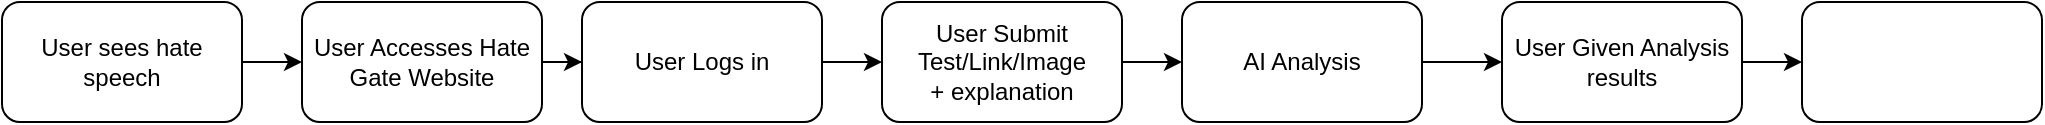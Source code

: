 <mxfile version="26.0.11">
  <diagram name="Page-1" id="VXmvWt4ulUtaFFTU7CN5">
    <mxGraphModel dx="889" dy="460" grid="1" gridSize="10" guides="1" tooltips="1" connect="1" arrows="1" fold="1" page="1" pageScale="1" pageWidth="850" pageHeight="1100" math="0" shadow="0">
      <root>
        <mxCell id="0" />
        <mxCell id="1" parent="0" />
        <mxCell id="ZGNZtU1_tmytGkaKZX0B-4" value="" style="edgeStyle=orthogonalEdgeStyle;rounded=0;orthogonalLoop=1;jettySize=auto;html=1;" edge="1" parent="1" source="ZGNZtU1_tmytGkaKZX0B-1" target="ZGNZtU1_tmytGkaKZX0B-3">
          <mxGeometry relative="1" as="geometry" />
        </mxCell>
        <mxCell id="ZGNZtU1_tmytGkaKZX0B-1" value="User sees hate speech" style="rounded=1;whiteSpace=wrap;html=1;" vertex="1" parent="1">
          <mxGeometry x="20" y="150" width="120" height="60" as="geometry" />
        </mxCell>
        <mxCell id="ZGNZtU1_tmytGkaKZX0B-6" value="" style="edgeStyle=orthogonalEdgeStyle;rounded=0;orthogonalLoop=1;jettySize=auto;html=1;" edge="1" parent="1" source="ZGNZtU1_tmytGkaKZX0B-3" target="ZGNZtU1_tmytGkaKZX0B-5">
          <mxGeometry relative="1" as="geometry" />
        </mxCell>
        <mxCell id="ZGNZtU1_tmytGkaKZX0B-3" value="User Accesses Hate Gate Website" style="whiteSpace=wrap;html=1;rounded=1;" vertex="1" parent="1">
          <mxGeometry x="170" y="150" width="120" height="60" as="geometry" />
        </mxCell>
        <mxCell id="ZGNZtU1_tmytGkaKZX0B-8" value="" style="edgeStyle=orthogonalEdgeStyle;rounded=0;orthogonalLoop=1;jettySize=auto;html=1;" edge="1" parent="1" source="ZGNZtU1_tmytGkaKZX0B-5" target="ZGNZtU1_tmytGkaKZX0B-7">
          <mxGeometry relative="1" as="geometry" />
        </mxCell>
        <mxCell id="ZGNZtU1_tmytGkaKZX0B-5" value="User Logs in" style="whiteSpace=wrap;html=1;rounded=1;" vertex="1" parent="1">
          <mxGeometry x="310" y="150" width="120" height="60" as="geometry" />
        </mxCell>
        <mxCell id="ZGNZtU1_tmytGkaKZX0B-10" value="" style="edgeStyle=orthogonalEdgeStyle;rounded=0;orthogonalLoop=1;jettySize=auto;html=1;" edge="1" parent="1" source="ZGNZtU1_tmytGkaKZX0B-7" target="ZGNZtU1_tmytGkaKZX0B-9">
          <mxGeometry relative="1" as="geometry" />
        </mxCell>
        <mxCell id="ZGNZtU1_tmytGkaKZX0B-7" value="User Submit Test/Link/Image&lt;div&gt;+ explanation&lt;/div&gt;" style="whiteSpace=wrap;html=1;rounded=1;" vertex="1" parent="1">
          <mxGeometry x="460" y="150" width="120" height="60" as="geometry" />
        </mxCell>
        <mxCell id="ZGNZtU1_tmytGkaKZX0B-12" value="" style="edgeStyle=orthogonalEdgeStyle;rounded=0;orthogonalLoop=1;jettySize=auto;html=1;" edge="1" parent="1" source="ZGNZtU1_tmytGkaKZX0B-9" target="ZGNZtU1_tmytGkaKZX0B-11">
          <mxGeometry relative="1" as="geometry" />
        </mxCell>
        <mxCell id="ZGNZtU1_tmytGkaKZX0B-9" value="AI Analysis" style="whiteSpace=wrap;html=1;rounded=1;" vertex="1" parent="1">
          <mxGeometry x="610" y="150" width="120" height="60" as="geometry" />
        </mxCell>
        <mxCell id="ZGNZtU1_tmytGkaKZX0B-15" value="" style="edgeStyle=orthogonalEdgeStyle;rounded=0;orthogonalLoop=1;jettySize=auto;html=1;" edge="1" parent="1" source="ZGNZtU1_tmytGkaKZX0B-11" target="ZGNZtU1_tmytGkaKZX0B-14">
          <mxGeometry relative="1" as="geometry" />
        </mxCell>
        <mxCell id="ZGNZtU1_tmytGkaKZX0B-11" value="User Given Analysis results" style="whiteSpace=wrap;html=1;rounded=1;" vertex="1" parent="1">
          <mxGeometry x="770" y="150" width="120" height="60" as="geometry" />
        </mxCell>
        <mxCell id="ZGNZtU1_tmytGkaKZX0B-14" value="" style="whiteSpace=wrap;html=1;rounded=1;" vertex="1" parent="1">
          <mxGeometry x="920" y="150" width="120" height="60" as="geometry" />
        </mxCell>
      </root>
    </mxGraphModel>
  </diagram>
</mxfile>
